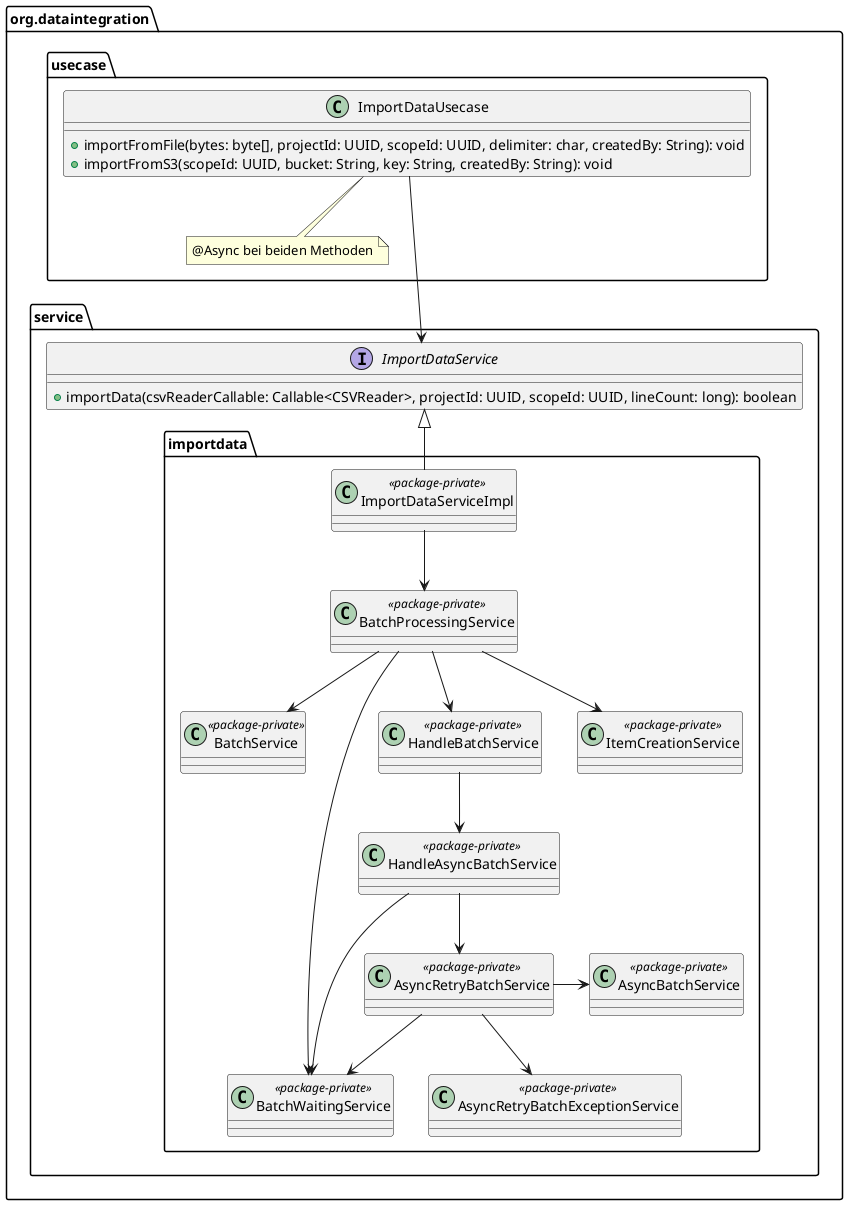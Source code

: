 @startuml

package "org.dataintegration" as a {

    package usecase {
        class ImportDataUsecase {
            +importFromFile(bytes: byte[], projectId: UUID, scopeId: UUID, delimiter: char, createdBy: String): void
            +importFromS3(scopeId: UUID, bucket: String, key: String, createdBy: String): void
        }

        note bottom of ImportDataUsecase
        @Async bei beiden Methoden
        end note
    }

    package service {
        interface ImportDataService {
            +importData(csvReaderCallable: Callable<CSVReader>, projectId: UUID, scopeId: UUID, lineCount: long): boolean
        }

        package importdata {
            class AsyncBatchService <<package-private>> {

            }

            class AsyncRetryBatchExceptionService <<package-private>> {

            }

            class AsyncRetryBatchService <<package-private>> {

            }

            class BatchProcessingService <<package-private>> {

            }

            class BatchService <<package-private>> {

            }

            class BatchWaitingService <<package-private>> {

            }

            class HandleAsyncBatchService <<package-private>> {

            }

            class HandleBatchService <<package-private>> {

            }

            class ImportDataServiceImpl <<package-private>> {

            }

            class ItemCreationService <<package-private>> {

            }
        }
    }

}

ImportDataUsecase ---> ImportDataService
ImportDataService <|-- ImportDataServiceImpl

ImportDataServiceImpl --> BatchProcessingService

BatchProcessingService --> HandleBatchService
BatchProcessingService --> BatchService
BatchProcessingService --> ItemCreationService
BatchProcessingService --> BatchWaitingService

HandleBatchService --> HandleAsyncBatchService

HandleAsyncBatchService --> BatchWaitingService
HandleAsyncBatchService --> AsyncRetryBatchService

AsyncRetryBatchService -> AsyncBatchService
AsyncRetryBatchService --> BatchWaitingService
AsyncRetryBatchService --> AsyncRetryBatchExceptionService

@enduml